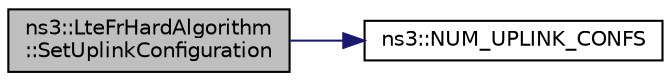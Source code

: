 digraph "ns3::LteFrHardAlgorithm::SetUplinkConfiguration"
{
  edge [fontname="Helvetica",fontsize="10",labelfontname="Helvetica",labelfontsize="10"];
  node [fontname="Helvetica",fontsize="10",shape=record];
  rankdir="LR";
  Node1 [label="ns3::LteFrHardAlgorithm\l::SetUplinkConfiguration",height=0.2,width=0.4,color="black", fillcolor="grey75", style="filled", fontcolor="black"];
  Node1 -> Node2 [color="midnightblue",fontsize="10",style="solid"];
  Node2 [label="ns3::NUM_UPLINK_CONFS",height=0.2,width=0.4,color="black", fillcolor="white", style="filled",URL="$d7/d2e/namespacens3.html#a5dc0a36a47c74fa76aa6f2db243f9478"];
}
